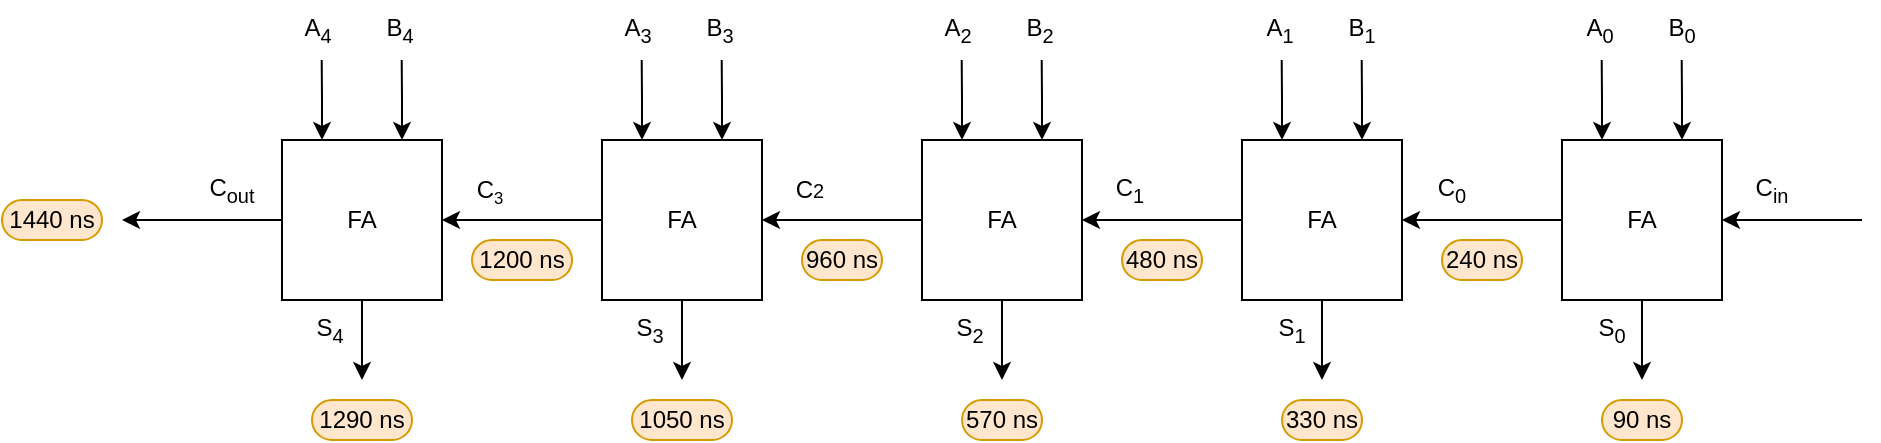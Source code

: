 <mxfile version="24.8.4" pages="4">
  <diagram name="3_a" id="22U59bu8f_X8Lov9uzZY">
    <mxGraphModel dx="1544" dy="380" grid="1" gridSize="10" guides="1" tooltips="1" connect="1" arrows="1" fold="1" page="1" pageScale="1" pageWidth="827" pageHeight="1169" math="0" shadow="0">
      <root>
        <mxCell id="0" />
        <mxCell id="1" parent="0" />
        <mxCell id="Exf-VHCVVfBa1_Fa1MME-7" style="edgeStyle=orthogonalEdgeStyle;rounded=0;orthogonalLoop=1;jettySize=auto;html=1;exitX=0.25;exitY=0;exitDx=0;exitDy=0;startArrow=classic;startFill=1;endArrow=none;endFill=0;" edge="1" parent="1" source="Exf-VHCVVfBa1_Fa1MME-6">
          <mxGeometry relative="1" as="geometry">
            <mxPoint x="709.857" y="120" as="targetPoint" />
          </mxGeometry>
        </mxCell>
        <mxCell id="Exf-VHCVVfBa1_Fa1MME-8" style="edgeStyle=orthogonalEdgeStyle;rounded=0;orthogonalLoop=1;jettySize=auto;html=1;exitX=0.75;exitY=0;exitDx=0;exitDy=0;endArrow=none;endFill=0;startArrow=classic;startFill=1;" edge="1" parent="1" source="Exf-VHCVVfBa1_Fa1MME-6">
          <mxGeometry relative="1" as="geometry">
            <mxPoint x="749.857" y="120" as="targetPoint" />
          </mxGeometry>
        </mxCell>
        <mxCell id="Exf-VHCVVfBa1_Fa1MME-9" style="edgeStyle=orthogonalEdgeStyle;rounded=0;orthogonalLoop=1;jettySize=auto;html=1;" edge="1" parent="1" source="Exf-VHCVVfBa1_Fa1MME-6">
          <mxGeometry relative="1" as="geometry">
            <mxPoint x="730" y="280" as="targetPoint" />
          </mxGeometry>
        </mxCell>
        <mxCell id="Exf-VHCVVfBa1_Fa1MME-10" style="edgeStyle=orthogonalEdgeStyle;rounded=0;orthogonalLoop=1;jettySize=auto;html=1;exitX=0;exitY=0.5;exitDx=0;exitDy=0;entryX=1;entryY=0.5;entryDx=0;entryDy=0;" edge="1" parent="1" source="Exf-VHCVVfBa1_Fa1MME-6">
          <mxGeometry relative="1" as="geometry">
            <mxPoint x="610" y="200" as="targetPoint" />
          </mxGeometry>
        </mxCell>
        <mxCell id="Exf-VHCVVfBa1_Fa1MME-11" style="edgeStyle=orthogonalEdgeStyle;rounded=0;orthogonalLoop=1;jettySize=auto;html=1;exitX=1;exitY=0.5;exitDx=0;exitDy=0;startArrow=classic;startFill=1;endArrow=none;endFill=0;" edge="1" parent="1" source="Exf-VHCVVfBa1_Fa1MME-6">
          <mxGeometry relative="1" as="geometry">
            <mxPoint x="840" y="200" as="targetPoint" />
          </mxGeometry>
        </mxCell>
        <mxCell id="Exf-VHCVVfBa1_Fa1MME-6" value="FA" style="whiteSpace=wrap;html=1;aspect=fixed;fillColor=none;" vertex="1" parent="1">
          <mxGeometry x="690" y="160" width="80" height="80" as="geometry" />
        </mxCell>
        <mxCell id="Exf-VHCVVfBa1_Fa1MME-12" style="edgeStyle=orthogonalEdgeStyle;rounded=0;orthogonalLoop=1;jettySize=auto;html=1;exitX=0.25;exitY=0;exitDx=0;exitDy=0;startArrow=classic;startFill=1;endArrow=none;endFill=0;" edge="1" parent="1" source="Exf-VHCVVfBa1_Fa1MME-16">
          <mxGeometry relative="1" as="geometry">
            <mxPoint x="549.857" y="120" as="targetPoint" />
          </mxGeometry>
        </mxCell>
        <mxCell id="Exf-VHCVVfBa1_Fa1MME-13" style="edgeStyle=orthogonalEdgeStyle;rounded=0;orthogonalLoop=1;jettySize=auto;html=1;exitX=0.75;exitY=0;exitDx=0;exitDy=0;endArrow=none;endFill=0;startArrow=classic;startFill=1;" edge="1" parent="1" source="Exf-VHCVVfBa1_Fa1MME-16">
          <mxGeometry relative="1" as="geometry">
            <mxPoint x="589.857" y="120" as="targetPoint" />
          </mxGeometry>
        </mxCell>
        <mxCell id="Exf-VHCVVfBa1_Fa1MME-14" style="edgeStyle=orthogonalEdgeStyle;rounded=0;orthogonalLoop=1;jettySize=auto;html=1;" edge="1" parent="1" source="Exf-VHCVVfBa1_Fa1MME-16">
          <mxGeometry relative="1" as="geometry">
            <mxPoint x="570" y="280" as="targetPoint" />
          </mxGeometry>
        </mxCell>
        <mxCell id="Exf-VHCVVfBa1_Fa1MME-15" style="edgeStyle=orthogonalEdgeStyle;rounded=0;orthogonalLoop=1;jettySize=auto;html=1;exitX=0;exitY=0.5;exitDx=0;exitDy=0;entryX=1;entryY=0.5;entryDx=0;entryDy=0;" edge="1" parent="1" source="Exf-VHCVVfBa1_Fa1MME-16">
          <mxGeometry relative="1" as="geometry">
            <mxPoint x="450" y="200" as="targetPoint" />
          </mxGeometry>
        </mxCell>
        <mxCell id="Exf-VHCVVfBa1_Fa1MME-16" value="FA" style="whiteSpace=wrap;html=1;aspect=fixed;fillColor=none;" vertex="1" parent="1">
          <mxGeometry x="530" y="160" width="80" height="80" as="geometry" />
        </mxCell>
        <mxCell id="Exf-VHCVVfBa1_Fa1MME-17" style="edgeStyle=orthogonalEdgeStyle;rounded=0;orthogonalLoop=1;jettySize=auto;html=1;exitX=0.25;exitY=0;exitDx=0;exitDy=0;startArrow=classic;startFill=1;endArrow=none;endFill=0;" edge="1" parent="1" source="Exf-VHCVVfBa1_Fa1MME-21">
          <mxGeometry relative="1" as="geometry">
            <mxPoint x="389.857" y="120" as="targetPoint" />
          </mxGeometry>
        </mxCell>
        <mxCell id="Exf-VHCVVfBa1_Fa1MME-18" style="edgeStyle=orthogonalEdgeStyle;rounded=0;orthogonalLoop=1;jettySize=auto;html=1;exitX=0.75;exitY=0;exitDx=0;exitDy=0;endArrow=none;endFill=0;startArrow=classic;startFill=1;" edge="1" parent="1" source="Exf-VHCVVfBa1_Fa1MME-21">
          <mxGeometry relative="1" as="geometry">
            <mxPoint x="429.857" y="120" as="targetPoint" />
          </mxGeometry>
        </mxCell>
        <mxCell id="Exf-VHCVVfBa1_Fa1MME-19" style="edgeStyle=orthogonalEdgeStyle;rounded=0;orthogonalLoop=1;jettySize=auto;html=1;" edge="1" parent="1" source="Exf-VHCVVfBa1_Fa1MME-21">
          <mxGeometry relative="1" as="geometry">
            <mxPoint x="410" y="280" as="targetPoint" />
          </mxGeometry>
        </mxCell>
        <mxCell id="Exf-VHCVVfBa1_Fa1MME-20" style="edgeStyle=orthogonalEdgeStyle;rounded=0;orthogonalLoop=1;jettySize=auto;html=1;exitX=0;exitY=0.5;exitDx=0;exitDy=0;entryX=1;entryY=0.5;entryDx=0;entryDy=0;" edge="1" parent="1" source="Exf-VHCVVfBa1_Fa1MME-21">
          <mxGeometry relative="1" as="geometry">
            <mxPoint x="290" y="200" as="targetPoint" />
          </mxGeometry>
        </mxCell>
        <mxCell id="Exf-VHCVVfBa1_Fa1MME-21" value="FA" style="whiteSpace=wrap;html=1;aspect=fixed;fillColor=none;" vertex="1" parent="1">
          <mxGeometry x="370" y="160" width="80" height="80" as="geometry" />
        </mxCell>
        <mxCell id="Exf-VHCVVfBa1_Fa1MME-22" style="edgeStyle=orthogonalEdgeStyle;rounded=0;orthogonalLoop=1;jettySize=auto;html=1;exitX=0.25;exitY=0;exitDx=0;exitDy=0;startArrow=classic;startFill=1;endArrow=none;endFill=0;" edge="1" parent="1" source="Exf-VHCVVfBa1_Fa1MME-26">
          <mxGeometry relative="1" as="geometry">
            <mxPoint x="229.857" y="120" as="targetPoint" />
          </mxGeometry>
        </mxCell>
        <mxCell id="Exf-VHCVVfBa1_Fa1MME-23" style="edgeStyle=orthogonalEdgeStyle;rounded=0;orthogonalLoop=1;jettySize=auto;html=1;exitX=0.75;exitY=0;exitDx=0;exitDy=0;endArrow=none;endFill=0;startArrow=classic;startFill=1;" edge="1" parent="1" source="Exf-VHCVVfBa1_Fa1MME-26">
          <mxGeometry relative="1" as="geometry">
            <mxPoint x="269.857" y="120" as="targetPoint" />
          </mxGeometry>
        </mxCell>
        <mxCell id="Exf-VHCVVfBa1_Fa1MME-24" style="edgeStyle=orthogonalEdgeStyle;rounded=0;orthogonalLoop=1;jettySize=auto;html=1;" edge="1" parent="1" source="Exf-VHCVVfBa1_Fa1MME-26">
          <mxGeometry relative="1" as="geometry">
            <mxPoint x="250" y="280" as="targetPoint" />
          </mxGeometry>
        </mxCell>
        <mxCell id="Exf-VHCVVfBa1_Fa1MME-25" style="edgeStyle=orthogonalEdgeStyle;rounded=0;orthogonalLoop=1;jettySize=auto;html=1;exitX=0;exitY=0.5;exitDx=0;exitDy=0;entryX=1;entryY=0.5;entryDx=0;entryDy=0;" edge="1" parent="1" source="Exf-VHCVVfBa1_Fa1MME-26">
          <mxGeometry relative="1" as="geometry">
            <mxPoint x="130" y="200" as="targetPoint" />
          </mxGeometry>
        </mxCell>
        <mxCell id="Exf-VHCVVfBa1_Fa1MME-26" value="FA" style="whiteSpace=wrap;html=1;aspect=fixed;fillColor=none;" vertex="1" parent="1">
          <mxGeometry x="210" y="160" width="80" height="80" as="geometry" />
        </mxCell>
        <mxCell id="Exf-VHCVVfBa1_Fa1MME-27" style="edgeStyle=orthogonalEdgeStyle;rounded=0;orthogonalLoop=1;jettySize=auto;html=1;exitX=0.25;exitY=0;exitDx=0;exitDy=0;startArrow=classic;startFill=1;endArrow=none;endFill=0;" edge="1" parent="1" source="Exf-VHCVVfBa1_Fa1MME-31">
          <mxGeometry relative="1" as="geometry">
            <mxPoint x="69.857" y="120" as="targetPoint" />
          </mxGeometry>
        </mxCell>
        <mxCell id="Exf-VHCVVfBa1_Fa1MME-28" style="edgeStyle=orthogonalEdgeStyle;rounded=0;orthogonalLoop=1;jettySize=auto;html=1;exitX=0.75;exitY=0;exitDx=0;exitDy=0;endArrow=none;endFill=0;startArrow=classic;startFill=1;" edge="1" parent="1" source="Exf-VHCVVfBa1_Fa1MME-31">
          <mxGeometry relative="1" as="geometry">
            <mxPoint x="109.857" y="120" as="targetPoint" />
          </mxGeometry>
        </mxCell>
        <mxCell id="Exf-VHCVVfBa1_Fa1MME-29" style="edgeStyle=orthogonalEdgeStyle;rounded=0;orthogonalLoop=1;jettySize=auto;html=1;" edge="1" parent="1" source="Exf-VHCVVfBa1_Fa1MME-31">
          <mxGeometry relative="1" as="geometry">
            <mxPoint x="90" y="280" as="targetPoint" />
          </mxGeometry>
        </mxCell>
        <mxCell id="Exf-VHCVVfBa1_Fa1MME-30" style="edgeStyle=orthogonalEdgeStyle;rounded=0;orthogonalLoop=1;jettySize=auto;html=1;exitX=0;exitY=0.5;exitDx=0;exitDy=0;" edge="1" parent="1" source="Exf-VHCVVfBa1_Fa1MME-31">
          <mxGeometry relative="1" as="geometry">
            <mxPoint x="-30" y="200" as="targetPoint" />
          </mxGeometry>
        </mxCell>
        <mxCell id="Exf-VHCVVfBa1_Fa1MME-31" value="FA" style="whiteSpace=wrap;html=1;aspect=fixed;fillColor=none;" vertex="1" parent="1">
          <mxGeometry x="50" y="160" width="80" height="80" as="geometry" />
        </mxCell>
        <mxCell id="Exf-VHCVVfBa1_Fa1MME-32" value="A&lt;sub&gt;0&lt;/sub&gt;" style="text;html=1;align=center;verticalAlign=middle;whiteSpace=wrap;rounded=0;" vertex="1" parent="1">
          <mxGeometry x="694" y="90" width="30" height="30" as="geometry" />
        </mxCell>
        <mxCell id="Exf-VHCVVfBa1_Fa1MME-33" value="B&lt;sub&gt;0&lt;/sub&gt;" style="text;html=1;align=center;verticalAlign=middle;whiteSpace=wrap;rounded=0;" vertex="1" parent="1">
          <mxGeometry x="735" y="90" width="30" height="30" as="geometry" />
        </mxCell>
        <mxCell id="Exf-VHCVVfBa1_Fa1MME-34" value="C&lt;sub&gt;in&lt;/sub&gt;" style="text;html=1;align=center;verticalAlign=middle;whiteSpace=wrap;rounded=0;" vertex="1" parent="1">
          <mxGeometry x="780" y="170" width="30" height="30" as="geometry" />
        </mxCell>
        <mxCell id="Exf-VHCVVfBa1_Fa1MME-35" value="S&lt;sub&gt;0&lt;/sub&gt;" style="text;html=1;align=center;verticalAlign=middle;whiteSpace=wrap;rounded=0;" vertex="1" parent="1">
          <mxGeometry x="700" y="240" width="30" height="30" as="geometry" />
        </mxCell>
        <mxCell id="Exf-VHCVVfBa1_Fa1MME-36" value="A&lt;sub&gt;1&lt;/sub&gt;" style="text;html=1;align=center;verticalAlign=middle;whiteSpace=wrap;rounded=0;" vertex="1" parent="1">
          <mxGeometry x="534" y="90" width="30" height="30" as="geometry" />
        </mxCell>
        <mxCell id="Exf-VHCVVfBa1_Fa1MME-37" value="B&lt;sub&gt;1&lt;/sub&gt;" style="text;html=1;align=center;verticalAlign=middle;whiteSpace=wrap;rounded=0;" vertex="1" parent="1">
          <mxGeometry x="575" y="90" width="30" height="30" as="geometry" />
        </mxCell>
        <mxCell id="Exf-VHCVVfBa1_Fa1MME-38" value="C&lt;sub&gt;0&lt;/sub&gt;" style="text;html=1;align=center;verticalAlign=middle;whiteSpace=wrap;rounded=0;" vertex="1" parent="1">
          <mxGeometry x="620" y="170" width="30" height="30" as="geometry" />
        </mxCell>
        <mxCell id="Exf-VHCVVfBa1_Fa1MME-39" value="S&lt;sub&gt;1&lt;/sub&gt;" style="text;html=1;align=center;verticalAlign=middle;whiteSpace=wrap;rounded=0;" vertex="1" parent="1">
          <mxGeometry x="540" y="240" width="30" height="30" as="geometry" />
        </mxCell>
        <mxCell id="Exf-VHCVVfBa1_Fa1MME-40" value="A&lt;sub&gt;2&lt;/sub&gt;" style="text;html=1;align=center;verticalAlign=middle;whiteSpace=wrap;rounded=0;" vertex="1" parent="1">
          <mxGeometry x="373" y="90" width="30" height="30" as="geometry" />
        </mxCell>
        <mxCell id="Exf-VHCVVfBa1_Fa1MME-41" value="B&lt;sub&gt;2&lt;/sub&gt;" style="text;html=1;align=center;verticalAlign=middle;whiteSpace=wrap;rounded=0;" vertex="1" parent="1">
          <mxGeometry x="414" y="90" width="30" height="30" as="geometry" />
        </mxCell>
        <mxCell id="Exf-VHCVVfBa1_Fa1MME-42" value="C&lt;sub&gt;1&lt;/sub&gt;" style="text;html=1;align=center;verticalAlign=middle;whiteSpace=wrap;rounded=0;" vertex="1" parent="1">
          <mxGeometry x="459" y="170" width="30" height="30" as="geometry" />
        </mxCell>
        <mxCell id="Exf-VHCVVfBa1_Fa1MME-43" value="S&lt;sub&gt;2&lt;/sub&gt;" style="text;html=1;align=center;verticalAlign=middle;whiteSpace=wrap;rounded=0;" vertex="1" parent="1">
          <mxGeometry x="379" y="240" width="30" height="30" as="geometry" />
        </mxCell>
        <mxCell id="Exf-VHCVVfBa1_Fa1MME-44" value="A&lt;sub&gt;3&lt;/sub&gt;" style="text;html=1;align=center;verticalAlign=middle;whiteSpace=wrap;rounded=0;" vertex="1" parent="1">
          <mxGeometry x="213" y="90" width="30" height="30" as="geometry" />
        </mxCell>
        <mxCell id="Exf-VHCVVfBa1_Fa1MME-45" value="B&lt;sub&gt;3&lt;/sub&gt;" style="text;html=1;align=center;verticalAlign=middle;whiteSpace=wrap;rounded=0;" vertex="1" parent="1">
          <mxGeometry x="254" y="90" width="30" height="30" as="geometry" />
        </mxCell>
        <mxCell id="Exf-VHCVVfBa1_Fa1MME-46" value="C&lt;span style=&quot;font-size: 10px;&quot;&gt;2&lt;/span&gt;" style="text;html=1;align=center;verticalAlign=middle;whiteSpace=wrap;rounded=0;" vertex="1" parent="1">
          <mxGeometry x="299" y="170" width="30" height="30" as="geometry" />
        </mxCell>
        <mxCell id="Exf-VHCVVfBa1_Fa1MME-47" value="S&lt;sub&gt;3&lt;/sub&gt;" style="text;html=1;align=center;verticalAlign=middle;whiteSpace=wrap;rounded=0;" vertex="1" parent="1">
          <mxGeometry x="219" y="240" width="30" height="30" as="geometry" />
        </mxCell>
        <mxCell id="Exf-VHCVVfBa1_Fa1MME-48" value="A&lt;sub&gt;4&lt;/sub&gt;" style="text;html=1;align=center;verticalAlign=middle;whiteSpace=wrap;rounded=0;" vertex="1" parent="1">
          <mxGeometry x="53" y="90" width="30" height="30" as="geometry" />
        </mxCell>
        <mxCell id="Exf-VHCVVfBa1_Fa1MME-49" value="B&lt;sub&gt;4&lt;/sub&gt;" style="text;html=1;align=center;verticalAlign=middle;whiteSpace=wrap;rounded=0;" vertex="1" parent="1">
          <mxGeometry x="94" y="90" width="30" height="30" as="geometry" />
        </mxCell>
        <mxCell id="Exf-VHCVVfBa1_Fa1MME-50" value="C&lt;span style=&quot;font-size: 10px;&quot;&gt;&lt;sub&gt;3&lt;/sub&gt;&lt;/span&gt;" style="text;html=1;align=center;verticalAlign=middle;whiteSpace=wrap;rounded=0;" vertex="1" parent="1">
          <mxGeometry x="139" y="170" width="30" height="30" as="geometry" />
        </mxCell>
        <mxCell id="Exf-VHCVVfBa1_Fa1MME-51" value="S&lt;sub&gt;4&lt;/sub&gt;" style="text;html=1;align=center;verticalAlign=middle;whiteSpace=wrap;rounded=0;" vertex="1" parent="1">
          <mxGeometry x="59" y="240" width="30" height="30" as="geometry" />
        </mxCell>
        <mxCell id="Exf-VHCVVfBa1_Fa1MME-52" value="C&lt;sub&gt;out&lt;/sub&gt;" style="text;html=1;align=center;verticalAlign=middle;whiteSpace=wrap;rounded=0;" vertex="1" parent="1">
          <mxGeometry x="10" y="170" width="30" height="30" as="geometry" />
        </mxCell>
        <mxCell id="Exf-VHCVVfBa1_Fa1MME-53" value="240 ns" style="text;html=1;align=center;verticalAlign=middle;whiteSpace=wrap;rounded=1;fillColor=#ffe6cc;arcSize=50;strokeColor=#d79b00;" vertex="1" parent="1">
          <mxGeometry x="630" y="210" width="40" height="20" as="geometry" />
        </mxCell>
        <mxCell id="Exf-VHCVVfBa1_Fa1MME-55" value="90 ns" style="text;html=1;align=center;verticalAlign=middle;whiteSpace=wrap;rounded=1;fillColor=#ffe6cc;arcSize=50;strokeColor=#d79b00;" vertex="1" parent="1">
          <mxGeometry x="710" y="290" width="40" height="20" as="geometry" />
        </mxCell>
        <mxCell id="Exf-VHCVVfBa1_Fa1MME-56" value="330 ns" style="text;html=1;align=center;verticalAlign=middle;whiteSpace=wrap;rounded=1;fillColor=#ffe6cc;arcSize=50;strokeColor=#d79b00;" vertex="1" parent="1">
          <mxGeometry x="550" y="290" width="40" height="20" as="geometry" />
        </mxCell>
        <mxCell id="Exf-VHCVVfBa1_Fa1MME-57" value="480 ns" style="text;html=1;align=center;verticalAlign=middle;whiteSpace=wrap;rounded=1;fillColor=#ffe6cc;arcSize=50;strokeColor=#d79b00;" vertex="1" parent="1">
          <mxGeometry x="470" y="210" width="40" height="20" as="geometry" />
        </mxCell>
        <mxCell id="Exf-VHCVVfBa1_Fa1MME-58" value="570 ns" style="text;html=1;align=center;verticalAlign=middle;whiteSpace=wrap;rounded=1;fillColor=#ffe6cc;arcSize=50;strokeColor=#d79b00;" vertex="1" parent="1">
          <mxGeometry x="390" y="290" width="40" height="20" as="geometry" />
        </mxCell>
        <mxCell id="Exf-VHCVVfBa1_Fa1MME-60" value="960 ns" style="text;html=1;align=center;verticalAlign=middle;whiteSpace=wrap;rounded=1;fillColor=#ffe6cc;arcSize=50;strokeColor=#d79b00;" vertex="1" parent="1">
          <mxGeometry x="310" y="210" width="40" height="20" as="geometry" />
        </mxCell>
        <mxCell id="Exf-VHCVVfBa1_Fa1MME-61" value="1050 ns" style="text;html=1;align=center;verticalAlign=middle;whiteSpace=wrap;rounded=1;fillColor=#ffe6cc;arcSize=50;strokeColor=#d79b00;" vertex="1" parent="1">
          <mxGeometry x="225" y="290" width="50" height="20" as="geometry" />
        </mxCell>
        <mxCell id="Exf-VHCVVfBa1_Fa1MME-62" value="1200 ns" style="text;html=1;align=center;verticalAlign=middle;whiteSpace=wrap;rounded=1;fillColor=#ffe6cc;arcSize=50;strokeColor=#d79b00;" vertex="1" parent="1">
          <mxGeometry x="145" y="210" width="50" height="20" as="geometry" />
        </mxCell>
        <mxCell id="Exf-VHCVVfBa1_Fa1MME-63" value="1290 ns" style="text;html=1;align=center;verticalAlign=middle;whiteSpace=wrap;rounded=1;fillColor=#ffe6cc;arcSize=50;strokeColor=#d79b00;" vertex="1" parent="1">
          <mxGeometry x="65" y="290" width="50" height="20" as="geometry" />
        </mxCell>
        <mxCell id="Exf-VHCVVfBa1_Fa1MME-64" value="1440 ns" style="text;html=1;align=center;verticalAlign=middle;whiteSpace=wrap;rounded=1;fillColor=#ffe6cc;arcSize=50;strokeColor=#d79b00;" vertex="1" parent="1">
          <mxGeometry x="-90" y="190" width="50" height="20" as="geometry" />
        </mxCell>
      </root>
    </mxGraphModel>
  </diagram>
  <diagram id="nsWbvz2ti4ak4sO8FqGC" name="3_b">
    <mxGraphModel dx="1816" dy="523" grid="1" gridSize="10" guides="1" tooltips="1" connect="1" arrows="1" fold="1" page="1" pageScale="1" pageWidth="827" pageHeight="1169" math="0" shadow="0">
      <root>
        <mxCell id="0" />
        <mxCell id="1" parent="0" />
        <mxCell id="KeFh9lIW5K4wc94P8Azn-1" value="&lt;font style=&quot;font-size: 20px;&quot;&gt;Generate P&lt;sub&gt;i&lt;/sub&gt;&amp;nbsp;, G&lt;sub&gt;i&lt;/sub&gt;&lt;/font&gt;" style="rounded=0;whiteSpace=wrap;html=1;fillColor=none;" vertex="1" parent="1">
          <mxGeometry x="160" y="160" width="530" height="60" as="geometry" />
        </mxCell>
        <mxCell id="KeFh9lIW5K4wc94P8Azn-4" value="A&lt;sub&gt;0&lt;/sub&gt;" style="text;html=1;align=center;verticalAlign=middle;whiteSpace=wrap;rounded=0;" vertex="1" parent="1">
          <mxGeometry x="564.5" y="90" width="31" height="30" as="geometry" />
        </mxCell>
        <mxCell id="KeFh9lIW5K4wc94P8Azn-5" value="B&lt;sub&gt;0&lt;/sub&gt;" style="text;html=1;align=center;verticalAlign=middle;whiteSpace=wrap;rounded=0;" vertex="1" parent="1">
          <mxGeometry x="614.5" y="90" width="31" height="30" as="geometry" />
        </mxCell>
        <mxCell id="KeFh9lIW5K4wc94P8Azn-6" value="A&lt;sub&gt;1&lt;/sub&gt;" style="text;html=1;align=center;verticalAlign=middle;whiteSpace=wrap;rounded=0;" vertex="1" parent="1">
          <mxGeometry x="444.5" y="90" width="31" height="30" as="geometry" />
        </mxCell>
        <mxCell id="KeFh9lIW5K4wc94P8Azn-7" value="B&lt;sub&gt;1&lt;/sub&gt;" style="text;html=1;align=center;verticalAlign=middle;whiteSpace=wrap;rounded=0;" vertex="1" parent="1">
          <mxGeometry x="494.5" y="90" width="31" height="30" as="geometry" />
        </mxCell>
        <mxCell id="KeFh9lIW5K4wc94P8Azn-8" value="A&lt;sub&gt;2&lt;/sub&gt;" style="text;html=1;align=center;verticalAlign=middle;whiteSpace=wrap;rounded=0;" vertex="1" parent="1">
          <mxGeometry x="324.5" y="90" width="31" height="30" as="geometry" />
        </mxCell>
        <mxCell id="KeFh9lIW5K4wc94P8Azn-9" value="B&lt;sub&gt;2&lt;/sub&gt;" style="text;html=1;align=center;verticalAlign=middle;whiteSpace=wrap;rounded=0;" vertex="1" parent="1">
          <mxGeometry x="374.5" y="90" width="31" height="30" as="geometry" />
        </mxCell>
        <mxCell id="KeFh9lIW5K4wc94P8Azn-10" value="A&lt;sub&gt;3&lt;/sub&gt;" style="text;html=1;align=center;verticalAlign=middle;whiteSpace=wrap;rounded=0;" vertex="1" parent="1">
          <mxGeometry x="204.5" y="90" width="31" height="30" as="geometry" />
        </mxCell>
        <mxCell id="KeFh9lIW5K4wc94P8Azn-11" value="B&lt;sub&gt;3&lt;/sub&gt;" style="text;html=1;align=center;verticalAlign=middle;whiteSpace=wrap;rounded=0;" vertex="1" parent="1">
          <mxGeometry x="254.5" y="90" width="31" height="30" as="geometry" />
        </mxCell>
        <mxCell id="KeFh9lIW5K4wc94P8Azn-12" style="edgeStyle=orthogonalEdgeStyle;rounded=0;orthogonalLoop=1;jettySize=auto;html=1;exitX=0.5;exitY=1;exitDx=0;exitDy=0;entryX=0.887;entryY=0.027;entryDx=0;entryDy=0;entryPerimeter=0;" edge="1" parent="1" source="KeFh9lIW5K4wc94P8Azn-5" target="KeFh9lIW5K4wc94P8Azn-1">
          <mxGeometry relative="1" as="geometry" />
        </mxCell>
        <mxCell id="KeFh9lIW5K4wc94P8Azn-13" style="edgeStyle=orthogonalEdgeStyle;rounded=0;orthogonalLoop=1;jettySize=auto;html=1;entryX=0.793;entryY=0.013;entryDx=0;entryDy=0;entryPerimeter=0;" edge="1" parent="1" source="KeFh9lIW5K4wc94P8Azn-4" target="KeFh9lIW5K4wc94P8Azn-1">
          <mxGeometry relative="1" as="geometry" />
        </mxCell>
        <mxCell id="KeFh9lIW5K4wc94P8Azn-14" style="edgeStyle=orthogonalEdgeStyle;rounded=0;orthogonalLoop=1;jettySize=auto;html=1;entryX=0.66;entryY=0;entryDx=0;entryDy=0;entryPerimeter=0;" edge="1" parent="1" source="KeFh9lIW5K4wc94P8Azn-7" target="KeFh9lIW5K4wc94P8Azn-1">
          <mxGeometry relative="1" as="geometry" />
        </mxCell>
        <mxCell id="KeFh9lIW5K4wc94P8Azn-15" style="edgeStyle=orthogonalEdgeStyle;rounded=0;orthogonalLoop=1;jettySize=auto;html=1;exitX=0.5;exitY=1;exitDx=0;exitDy=0;entryX=0.566;entryY=0.04;entryDx=0;entryDy=0;entryPerimeter=0;" edge="1" parent="1" source="KeFh9lIW5K4wc94P8Azn-6" target="KeFh9lIW5K4wc94P8Azn-1">
          <mxGeometry relative="1" as="geometry" />
        </mxCell>
        <mxCell id="KeFh9lIW5K4wc94P8Azn-16" style="edgeStyle=orthogonalEdgeStyle;rounded=0;orthogonalLoop=1;jettySize=auto;html=1;entryX=0.434;entryY=-0.013;entryDx=0;entryDy=0;entryPerimeter=0;" edge="1" parent="1" source="KeFh9lIW5K4wc94P8Azn-9" target="KeFh9lIW5K4wc94P8Azn-1">
          <mxGeometry relative="1" as="geometry" />
        </mxCell>
        <mxCell id="KeFh9lIW5K4wc94P8Azn-17" style="edgeStyle=orthogonalEdgeStyle;rounded=0;orthogonalLoop=1;jettySize=auto;html=1;entryX=0.339;entryY=0.013;entryDx=0;entryDy=0;entryPerimeter=0;" edge="1" parent="1" source="KeFh9lIW5K4wc94P8Azn-8" target="KeFh9lIW5K4wc94P8Azn-1">
          <mxGeometry relative="1" as="geometry" />
        </mxCell>
        <mxCell id="KeFh9lIW5K4wc94P8Azn-18" style="edgeStyle=orthogonalEdgeStyle;rounded=0;orthogonalLoop=1;jettySize=auto;html=1;entryX=0.208;entryY=0.027;entryDx=0;entryDy=0;entryPerimeter=0;" edge="1" parent="1" source="KeFh9lIW5K4wc94P8Azn-11" target="KeFh9lIW5K4wc94P8Azn-1">
          <mxGeometry relative="1" as="geometry" />
        </mxCell>
        <mxCell id="KeFh9lIW5K4wc94P8Azn-19" style="edgeStyle=orthogonalEdgeStyle;rounded=0;orthogonalLoop=1;jettySize=auto;html=1;entryX=0.114;entryY=0;entryDx=0;entryDy=0;entryPerimeter=0;" edge="1" parent="1" source="KeFh9lIW5K4wc94P8Azn-10" target="KeFh9lIW5K4wc94P8Azn-1">
          <mxGeometry relative="1" as="geometry" />
        </mxCell>
        <mxCell id="KeFh9lIW5K4wc94P8Azn-20" value="&lt;span style=&quot;font-size: 20px;&quot;&gt;Carry generatot logic (S.O.P.)&lt;/span&gt;" style="rounded=0;whiteSpace=wrap;html=1;fillColor=none;" vertex="1" parent="1">
          <mxGeometry x="160" y="300" width="530" height="60" as="geometry" />
        </mxCell>
        <mxCell id="KeFh9lIW5K4wc94P8Azn-22" value="" style="edgeStyle=none;orthogonalLoop=1;jettySize=auto;html=1;rounded=0;exitX=0.889;exitY=1.02;exitDx=0;exitDy=0;exitPerimeter=0;entryX=0.889;entryY=0;entryDx=0;entryDy=0;entryPerimeter=0;" edge="1" parent="1">
          <mxGeometry width="80" relative="1" as="geometry">
            <mxPoint x="629.8" y="221.2" as="sourcePoint" />
            <mxPoint x="629.8" y="300" as="targetPoint" />
            <Array as="points" />
          </mxGeometry>
        </mxCell>
        <mxCell id="KeFh9lIW5K4wc94P8Azn-23" value="" style="edgeStyle=none;orthogonalLoop=1;jettySize=auto;html=1;rounded=0;exitX=0.889;exitY=1.02;exitDx=0;exitDy=0;exitPerimeter=0;entryX=0.889;entryY=0;entryDx=0;entryDy=0;entryPerimeter=0;" edge="1" parent="1">
          <mxGeometry width="80" relative="1" as="geometry">
            <mxPoint x="579.8" y="220.0" as="sourcePoint" />
            <mxPoint x="579.8" y="298.8" as="targetPoint" />
            <Array as="points" />
          </mxGeometry>
        </mxCell>
        <mxCell id="KeFh9lIW5K4wc94P8Azn-24" value="" style="edgeStyle=none;orthogonalLoop=1;jettySize=auto;html=1;rounded=0;exitX=0.889;exitY=1.02;exitDx=0;exitDy=0;exitPerimeter=0;entryX=0.889;entryY=0;entryDx=0;entryDy=0;entryPerimeter=0;" edge="1" parent="1">
          <mxGeometry width="80" relative="1" as="geometry">
            <mxPoint x="510.0" y="221.2" as="sourcePoint" />
            <mxPoint x="510.0" y="300" as="targetPoint" />
            <Array as="points" />
          </mxGeometry>
        </mxCell>
        <mxCell id="KeFh9lIW5K4wc94P8Azn-25" value="" style="edgeStyle=none;orthogonalLoop=1;jettySize=auto;html=1;rounded=0;exitX=0.889;exitY=1.02;exitDx=0;exitDy=0;exitPerimeter=0;entryX=0.889;entryY=0;entryDx=0;entryDy=0;entryPerimeter=0;" edge="1" parent="1">
          <mxGeometry width="80" relative="1" as="geometry">
            <mxPoint x="460.0" y="220.0" as="sourcePoint" />
            <mxPoint x="460.0" y="298.8" as="targetPoint" />
            <Array as="points" />
          </mxGeometry>
        </mxCell>
        <mxCell id="KeFh9lIW5K4wc94P8Azn-26" value="" style="edgeStyle=none;orthogonalLoop=1;jettySize=auto;html=1;rounded=0;exitX=0.889;exitY=1.02;exitDx=0;exitDy=0;exitPerimeter=0;entryX=0.889;entryY=0;entryDx=0;entryDy=0;entryPerimeter=0;" edge="1" parent="1">
          <mxGeometry width="80" relative="1" as="geometry">
            <mxPoint x="390" y="221.2" as="sourcePoint" />
            <mxPoint x="390" y="300" as="targetPoint" />
            <Array as="points" />
          </mxGeometry>
        </mxCell>
        <mxCell id="KeFh9lIW5K4wc94P8Azn-27" value="" style="edgeStyle=none;orthogonalLoop=1;jettySize=auto;html=1;rounded=0;exitX=0.889;exitY=1.02;exitDx=0;exitDy=0;exitPerimeter=0;entryX=0.889;entryY=0;entryDx=0;entryDy=0;entryPerimeter=0;" edge="1" parent="1">
          <mxGeometry width="80" relative="1" as="geometry">
            <mxPoint x="340.0" y="220.0" as="sourcePoint" />
            <mxPoint x="340.0" y="298.8" as="targetPoint" />
            <Array as="points" />
          </mxGeometry>
        </mxCell>
        <mxCell id="KeFh9lIW5K4wc94P8Azn-30" value="" style="edgeStyle=none;orthogonalLoop=1;jettySize=auto;html=1;rounded=0;exitX=0.889;exitY=1.02;exitDx=0;exitDy=0;exitPerimeter=0;entryX=0.889;entryY=0;entryDx=0;entryDy=0;entryPerimeter=0;" edge="1" parent="1">
          <mxGeometry width="80" relative="1" as="geometry">
            <mxPoint x="270" y="221.2" as="sourcePoint" />
            <mxPoint x="270" y="300" as="targetPoint" />
            <Array as="points" />
          </mxGeometry>
        </mxCell>
        <mxCell id="KeFh9lIW5K4wc94P8Azn-31" value="" style="edgeStyle=none;orthogonalLoop=1;jettySize=auto;html=1;rounded=0;exitX=0.889;exitY=1.02;exitDx=0;exitDy=0;exitPerimeter=0;entryX=0.889;entryY=0;entryDx=0;entryDy=0;entryPerimeter=0;" edge="1" parent="1">
          <mxGeometry width="80" relative="1" as="geometry">
            <mxPoint x="220.0" y="220.0" as="sourcePoint" />
            <mxPoint x="220.0" y="298.8" as="targetPoint" />
            <Array as="points" />
          </mxGeometry>
        </mxCell>
        <mxCell id="KeFh9lIW5K4wc94P8Azn-33" value="P&lt;sub&gt;0&lt;/sub&gt;" style="text;html=1;align=center;verticalAlign=middle;whiteSpace=wrap;rounded=0;" vertex="1" parent="1">
          <mxGeometry x="580" y="240" width="31" height="30" as="geometry" />
        </mxCell>
        <mxCell id="KeFh9lIW5K4wc94P8Azn-34" value="G&lt;sub&gt;0&lt;/sub&gt;" style="text;html=1;align=center;verticalAlign=middle;whiteSpace=wrap;rounded=0;" vertex="1" parent="1">
          <mxGeometry x="630" y="240" width="31" height="30" as="geometry" />
        </mxCell>
        <mxCell id="KeFh9lIW5K4wc94P8Azn-35" value="P&lt;sub&gt;1&lt;/sub&gt;" style="text;html=1;align=center;verticalAlign=middle;whiteSpace=wrap;rounded=0;" vertex="1" parent="1">
          <mxGeometry x="460" y="240" width="31" height="30" as="geometry" />
        </mxCell>
        <mxCell id="KeFh9lIW5K4wc94P8Azn-36" value="G&lt;sub&gt;1&lt;/sub&gt;" style="text;html=1;align=center;verticalAlign=middle;whiteSpace=wrap;rounded=0;" vertex="1" parent="1">
          <mxGeometry x="510" y="240" width="31" height="30" as="geometry" />
        </mxCell>
        <mxCell id="KeFh9lIW5K4wc94P8Azn-37" value="P&lt;sub&gt;2&lt;/sub&gt;" style="text;html=1;align=center;verticalAlign=middle;whiteSpace=wrap;rounded=0;" vertex="1" parent="1">
          <mxGeometry x="340" y="240" width="31" height="30" as="geometry" />
        </mxCell>
        <mxCell id="KeFh9lIW5K4wc94P8Azn-38" value="G&lt;sub&gt;2&lt;/sub&gt;" style="text;html=1;align=center;verticalAlign=middle;whiteSpace=wrap;rounded=0;" vertex="1" parent="1">
          <mxGeometry x="390" y="240" width="31" height="30" as="geometry" />
        </mxCell>
        <mxCell id="KeFh9lIW5K4wc94P8Azn-39" value="P&lt;sub&gt;3&lt;/sub&gt;" style="text;html=1;align=center;verticalAlign=middle;whiteSpace=wrap;rounded=0;" vertex="1" parent="1">
          <mxGeometry x="220" y="240" width="31" height="30" as="geometry" />
        </mxCell>
        <mxCell id="KeFh9lIW5K4wc94P8Azn-40" value="G&lt;sub&gt;3&lt;/sub&gt;" style="text;html=1;align=center;verticalAlign=middle;whiteSpace=wrap;rounded=0;" vertex="1" parent="1">
          <mxGeometry x="270" y="240" width="31" height="30" as="geometry" />
        </mxCell>
        <mxCell id="KeFh9lIW5K4wc94P8Azn-42" value="C&lt;span style=&quot;font-size: 10px;&quot;&gt;&lt;sub&gt;in&lt;/sub&gt;&lt;/span&gt;" style="text;html=1;align=center;verticalAlign=middle;whiteSpace=wrap;rounded=0;" vertex="1" parent="1">
          <mxGeometry x="668" y="231" width="31" height="30" as="geometry" />
        </mxCell>
        <mxCell id="KeFh9lIW5K4wc94P8Azn-43" value="&lt;span style=&quot;font-size: 20px;&quot;&gt;Sum generator logic&lt;/span&gt;&lt;div&gt;&lt;span style=&quot;font-size: 20px;&quot;&gt;(S&lt;/span&gt;&lt;span style=&quot;font-size: 16.667px;&quot;&gt;&lt;sub&gt;i&lt;/sub&gt;&amp;nbsp;= A&lt;sub&gt;i&lt;/sub&gt;&amp;nbsp;+&amp;nbsp;&lt;/span&gt;&lt;span style=&quot;font-size: 16.667px;&quot;&gt;B&lt;/span&gt;&lt;sub&gt;i&lt;/sub&gt;&lt;span style=&quot;font-size: 16.667px;&quot;&gt;&amp;nbsp;+ C&lt;/span&gt;&lt;sub style=&quot;background-color: initial;&quot;&gt;i - 1&lt;/sub&gt;&lt;span style=&quot;background-color: initial; font-size: 20px;&quot;&gt;)&lt;/span&gt;&lt;/div&gt;" style="rounded=0;whiteSpace=wrap;html=1;fillColor=none;" vertex="1" parent="1">
          <mxGeometry x="160" y="440" width="530" height="60" as="geometry" />
        </mxCell>
        <mxCell id="KeFh9lIW5K4wc94P8Azn-44" value="" style="edgeStyle=none;orthogonalLoop=1;jettySize=auto;html=1;rounded=0;exitX=0.889;exitY=1.02;exitDx=0;exitDy=0;exitPerimeter=0;entryX=0.889;entryY=0;entryDx=0;entryDy=0;entryPerimeter=0;" edge="1" parent="1">
          <mxGeometry width="80" relative="1" as="geometry">
            <mxPoint x="599.8" y="361.2" as="sourcePoint" />
            <mxPoint x="599.8" y="440" as="targetPoint" />
            <Array as="points" />
          </mxGeometry>
        </mxCell>
        <mxCell id="KeFh9lIW5K4wc94P8Azn-45" value="" style="edgeStyle=none;orthogonalLoop=1;jettySize=auto;html=1;rounded=0;exitX=0.889;exitY=1.02;exitDx=0;exitDy=0;exitPerimeter=0;entryX=0.889;entryY=0;entryDx=0;entryDy=0;entryPerimeter=0;" edge="1" parent="1">
          <mxGeometry width="80" relative="1" as="geometry">
            <mxPoint x="480" y="361.2" as="sourcePoint" />
            <mxPoint x="480" y="440" as="targetPoint" />
            <Array as="points" />
          </mxGeometry>
        </mxCell>
        <mxCell id="KeFh9lIW5K4wc94P8Azn-46" value="" style="edgeStyle=none;orthogonalLoop=1;jettySize=auto;html=1;rounded=0;exitX=0.889;exitY=1.02;exitDx=0;exitDy=0;exitPerimeter=0;entryX=0.889;entryY=0;entryDx=0;entryDy=0;entryPerimeter=0;" edge="1" parent="1">
          <mxGeometry width="80" relative="1" as="geometry">
            <mxPoint x="360" y="361.2" as="sourcePoint" />
            <mxPoint x="360" y="440" as="targetPoint" />
            <Array as="points" />
          </mxGeometry>
        </mxCell>
        <mxCell id="KeFh9lIW5K4wc94P8Azn-47" value="" style="edgeStyle=none;orthogonalLoop=1;jettySize=auto;html=1;rounded=0;exitX=0.889;exitY=1.02;exitDx=0;exitDy=0;exitPerimeter=0;entryX=0.889;entryY=0;entryDx=0;entryDy=0;entryPerimeter=0;" edge="1" parent="1">
          <mxGeometry width="80" relative="1" as="geometry">
            <mxPoint x="240" y="361.2" as="sourcePoint" />
            <mxPoint x="240" y="440" as="targetPoint" />
            <Array as="points" />
          </mxGeometry>
        </mxCell>
        <mxCell id="KeFh9lIW5K4wc94P8Azn-48" value="C&lt;sub&gt;0&lt;/sub&gt;" style="text;html=1;align=center;verticalAlign=middle;whiteSpace=wrap;rounded=0;" vertex="1" parent="1">
          <mxGeometry x="600" y="380" width="31" height="30" as="geometry" />
        </mxCell>
        <mxCell id="KeFh9lIW5K4wc94P8Azn-49" value="C&lt;sub&gt;1&lt;/sub&gt;" style="text;html=1;align=center;verticalAlign=middle;whiteSpace=wrap;rounded=0;" vertex="1" parent="1">
          <mxGeometry x="480" y="380" width="31" height="30" as="geometry" />
        </mxCell>
        <mxCell id="KeFh9lIW5K4wc94P8Azn-50" value="C&lt;sub&gt;2&lt;/sub&gt;" style="text;html=1;align=center;verticalAlign=middle;whiteSpace=wrap;rounded=0;" vertex="1" parent="1">
          <mxGeometry x="360" y="380" width="31" height="30" as="geometry" />
        </mxCell>
        <mxCell id="KeFh9lIW5K4wc94P8Azn-52" style="edgeStyle=orthogonalEdgeStyle;rounded=0;orthogonalLoop=1;jettySize=auto;html=1;" edge="1" parent="1" source="KeFh9lIW5K4wc94P8Azn-51">
          <mxGeometry relative="1" as="geometry">
            <mxPoint x="200" y="395" as="targetPoint" />
          </mxGeometry>
        </mxCell>
        <mxCell id="KeFh9lIW5K4wc94P8Azn-51" value="C&lt;sub&gt;3&lt;/sub&gt;" style="text;html=1;align=center;verticalAlign=middle;whiteSpace=wrap;rounded=0;" vertex="1" parent="1">
          <mxGeometry x="240" y="380" width="31" height="30" as="geometry" />
        </mxCell>
        <mxCell id="KeFh9lIW5K4wc94P8Azn-53" value="C&lt;span style=&quot;font-size: 10px;&quot;&gt;&lt;sub&gt;out&lt;/sub&gt;&lt;/span&gt;" style="text;html=1;align=center;verticalAlign=middle;whiteSpace=wrap;rounded=0;" vertex="1" parent="1">
          <mxGeometry x="170" y="380" width="31" height="30" as="geometry" />
        </mxCell>
        <mxCell id="KeFh9lIW5K4wc94P8Azn-54" value="" style="edgeStyle=none;orthogonalLoop=1;jettySize=auto;html=1;rounded=0;entryX=0.889;entryY=0;entryDx=0;entryDy=0;entryPerimeter=0;" edge="1" parent="1">
          <mxGeometry width="80" relative="1" as="geometry">
            <mxPoint x="685" y="260" as="sourcePoint" />
            <mxPoint x="675.0" y="298.8" as="targetPoint" />
            <Array as="points">
              <mxPoint x="675" y="260" />
            </Array>
          </mxGeometry>
        </mxCell>
        <mxCell id="KeFh9lIW5K4wc94P8Azn-55" value="" style="ellipse;whiteSpace=wrap;html=1;aspect=fixed;fillColor=none;" vertex="1" parent="1">
          <mxGeometry x="414" y="477" width="10" height="10" as="geometry" />
        </mxCell>
        <mxCell id="KeFh9lIW5K4wc94P8Azn-56" value="" style="ellipse;whiteSpace=wrap;html=1;aspect=fixed;fillColor=none;" vertex="1" parent="1">
          <mxGeometry x="446" y="477" width="10" height="10" as="geometry" />
        </mxCell>
        <mxCell id="KeFh9lIW5K4wc94P8Azn-57" value="" style="edgeStyle=none;orthogonalLoop=1;jettySize=auto;html=1;rounded=0;exitX=0.889;exitY=1.02;exitDx=0;exitDy=0;exitPerimeter=0;" edge="1" parent="1">
          <mxGeometry width="80" relative="1" as="geometry">
            <mxPoint x="599.8" y="500.0" as="sourcePoint" />
            <mxPoint x="600" y="540" as="targetPoint" />
            <Array as="points" />
          </mxGeometry>
        </mxCell>
        <mxCell id="KeFh9lIW5K4wc94P8Azn-58" value="" style="edgeStyle=none;orthogonalLoop=1;jettySize=auto;html=1;rounded=0;exitX=0.889;exitY=1.02;exitDx=0;exitDy=0;exitPerimeter=0;" edge="1" parent="1">
          <mxGeometry width="80" relative="1" as="geometry">
            <mxPoint x="480" y="500.0" as="sourcePoint" />
            <mxPoint x="480" y="540" as="targetPoint" />
            <Array as="points" />
          </mxGeometry>
        </mxCell>
        <mxCell id="KeFh9lIW5K4wc94P8Azn-59" value="" style="edgeStyle=none;orthogonalLoop=1;jettySize=auto;html=1;rounded=0;exitX=0.889;exitY=1.02;exitDx=0;exitDy=0;exitPerimeter=0;" edge="1" parent="1">
          <mxGeometry width="80" relative="1" as="geometry">
            <mxPoint x="360" y="500.0" as="sourcePoint" />
            <mxPoint x="360" y="540" as="targetPoint" />
            <Array as="points" />
          </mxGeometry>
        </mxCell>
        <mxCell id="KeFh9lIW5K4wc94P8Azn-60" value="" style="edgeStyle=none;orthogonalLoop=1;jettySize=auto;html=1;rounded=0;exitX=0.889;exitY=1.02;exitDx=0;exitDy=0;exitPerimeter=0;" edge="1" parent="1">
          <mxGeometry width="80" relative="1" as="geometry">
            <mxPoint x="240" y="500.0" as="sourcePoint" />
            <mxPoint x="240" y="540" as="targetPoint" />
            <Array as="points" />
          </mxGeometry>
        </mxCell>
        <mxCell id="KeFh9lIW5K4wc94P8Azn-61" value="S&lt;sub&gt;0&lt;/sub&gt;" style="text;html=1;align=center;verticalAlign=middle;whiteSpace=wrap;rounded=0;" vertex="1" parent="1">
          <mxGeometry x="608" y="510.8" width="31" height="30" as="geometry" />
        </mxCell>
        <mxCell id="KeFh9lIW5K4wc94P8Azn-62" value="S&lt;sub&gt;1&lt;/sub&gt;" style="text;html=1;align=center;verticalAlign=middle;whiteSpace=wrap;rounded=0;" vertex="1" parent="1">
          <mxGeometry x="488" y="510.8" width="31" height="30" as="geometry" />
        </mxCell>
        <mxCell id="KeFh9lIW5K4wc94P8Azn-63" value="S&lt;sub&gt;2&lt;/sub&gt;" style="text;html=1;align=center;verticalAlign=middle;whiteSpace=wrap;rounded=0;" vertex="1" parent="1">
          <mxGeometry x="368" y="510.8" width="31" height="30" as="geometry" />
        </mxCell>
        <mxCell id="KeFh9lIW5K4wc94P8Azn-64" value="S&lt;sub&gt;3&lt;/sub&gt;" style="text;html=1;align=center;verticalAlign=middle;whiteSpace=wrap;rounded=0;" vertex="1" parent="1">
          <mxGeometry x="248" y="510.8" width="31" height="30" as="geometry" />
        </mxCell>
        <mxCell id="KeFh9lIW5K4wc94P8Azn-66" value="" style="shape=curlyBracket;whiteSpace=wrap;html=1;rounded=1;labelPosition=left;verticalLabelPosition=middle;align=right;verticalAlign=middle;size=0.5;" vertex="1" parent="1">
          <mxGeometry x="120" y="155" width="11.67" height="70" as="geometry" />
        </mxCell>
        <mxCell id="KeFh9lIW5K4wc94P8Azn-67" value="" style="shape=curlyBracket;whiteSpace=wrap;html=1;rounded=1;flipH=1;labelPosition=right;verticalLabelPosition=middle;align=left;verticalAlign=middle;" vertex="1" parent="1">
          <mxGeometry x="720" y="150" width="12.5" height="70" as="geometry" />
        </mxCell>
        <mxCell id="KeFh9lIW5K4wc94P8Azn-68" value="" style="shape=curlyBracket;whiteSpace=wrap;html=1;rounded=1;labelPosition=left;verticalLabelPosition=middle;align=right;verticalAlign=middle;size=0.5;" vertex="1" parent="1">
          <mxGeometry x="120" y="297.5" width="11.67" height="70" as="geometry" />
        </mxCell>
        <mxCell id="KeFh9lIW5K4wc94P8Azn-69" value="" style="shape=curlyBracket;whiteSpace=wrap;html=1;rounded=1;flipH=1;labelPosition=right;verticalLabelPosition=middle;align=left;verticalAlign=middle;" vertex="1" parent="1">
          <mxGeometry x="720" y="292.5" width="12.5" height="70" as="geometry" />
        </mxCell>
        <mxCell id="KeFh9lIW5K4wc94P8Azn-72" value="" style="shape=curlyBracket;whiteSpace=wrap;html=1;rounded=1;labelPosition=left;verticalLabelPosition=middle;align=right;verticalAlign=middle;size=0.5;" vertex="1" parent="1">
          <mxGeometry x="120" y="437.5" width="11.67" height="70" as="geometry" />
        </mxCell>
        <mxCell id="KeFh9lIW5K4wc94P8Azn-73" value="" style="shape=curlyBracket;whiteSpace=wrap;html=1;rounded=1;flipH=1;labelPosition=right;verticalLabelPosition=middle;align=left;verticalAlign=middle;" vertex="1" parent="1">
          <mxGeometry x="720" y="432.5" width="12.5" height="70" as="geometry" />
        </mxCell>
        <mxCell id="KeFh9lIW5K4wc94P8Azn-74" value="Cost" style="text;html=1;align=center;verticalAlign=middle;whiteSpace=wrap;rounded=1;fillColor=#ffe6cc;strokeColor=#d79b00;arcSize=50;" vertex="1" parent="1">
          <mxGeometry x="760" y="100" width="60" height="30" as="geometry" />
        </mxCell>
        <mxCell id="KeFh9lIW5K4wc94P8Azn-76" value="2(4) = 8" style="text;html=1;align=center;verticalAlign=middle;whiteSpace=wrap;rounded=1;fillColor=#ffe6cc;strokeColor=#d79b00;arcSize=50;" vertex="1" parent="1">
          <mxGeometry x="760" y="170" width="60" height="30" as="geometry" />
        </mxCell>
        <mxCell id="KeFh9lIW5K4wc94P8Azn-77" value="[4&lt;sup&gt;2&amp;nbsp;&lt;/sup&gt;+ 3(4)] / 2 = 14" style="text;html=1;align=center;verticalAlign=middle;whiteSpace=wrap;rounded=1;fillColor=#ffe6cc;strokeColor=#d79b00;arcSize=50;" vertex="1" parent="1">
          <mxGeometry x="752.5" y="308.75" width="75" height="37.5" as="geometry" />
        </mxCell>
        <mxCell id="KeFh9lIW5K4wc94P8Azn-78" value="4" style="text;html=1;align=center;verticalAlign=middle;whiteSpace=wrap;rounded=1;fillColor=#ffe6cc;strokeColor=#d79b00;arcSize=50;" vertex="1" parent="1">
          <mxGeometry x="760" y="452.5" width="60" height="30" as="geometry" />
        </mxCell>
        <mxCell id="KeFh9lIW5K4wc94P8Azn-79" value="Delay" style="text;html=1;align=center;verticalAlign=middle;whiteSpace=wrap;rounded=1;fillColor=#d5e8d4;strokeColor=#82b366;arcSize=50;" vertex="1" parent="1">
          <mxGeometry x="37.5" y="104.5" width="60" height="30" as="geometry" />
        </mxCell>
        <mxCell id="KeFh9lIW5K4wc94P8Azn-80" value="d" style="text;html=1;align=center;verticalAlign=middle;whiteSpace=wrap;rounded=1;fillColor=#d5e8d4;strokeColor=#82b366;arcSize=50;" vertex="1" parent="1">
          <mxGeometry x="37.5" y="174.5" width="60" height="30" as="geometry" />
        </mxCell>
        <mxCell id="KeFh9lIW5K4wc94P8Azn-82" value="d" style="text;html=1;align=center;verticalAlign=middle;whiteSpace=wrap;rounded=1;fillColor=#d5e8d4;strokeColor=#82b366;arcSize=50;" vertex="1" parent="1">
          <mxGeometry x="37.5" y="455" width="60" height="30" as="geometry" />
        </mxCell>
        <mxCell id="KeFh9lIW5K4wc94P8Azn-83" value="2d" style="text;html=1;align=center;verticalAlign=middle;whiteSpace=wrap;rounded=1;fillColor=#d5e8d4;strokeColor=#82b366;arcSize=50;" vertex="1" parent="1">
          <mxGeometry x="37.5" y="317.5" width="60" height="30" as="geometry" />
        </mxCell>
        <mxCell id="KeFh9lIW5K4wc94P8Azn-84" value="" style="shape=curlyBracket;whiteSpace=wrap;html=1;rounded=1;labelPosition=left;verticalLabelPosition=middle;align=right;verticalAlign=middle;size=0.5;" vertex="1" parent="1">
          <mxGeometry x="-16" y="161" width="33.18" height="199" as="geometry" />
        </mxCell>
        <mxCell id="KeFh9lIW5K4wc94P8Azn-85" value="330 ns" style="text;html=1;align=center;verticalAlign=middle;whiteSpace=wrap;rounded=1;fillColor=#d5e8d4;strokeColor=#82b366;arcSize=50;" vertex="1" parent="1">
          <mxGeometry x="-100" y="245.5" width="60" height="30" as="geometry" />
        </mxCell>
      </root>
    </mxGraphModel>
  </diagram>
  <diagram id="r5IUVMMVqcNJ9QVLbfym" name="4">
    <mxGraphModel dx="1434" dy="759" grid="1" gridSize="10" guides="1" tooltips="1" connect="1" arrows="1" fold="1" page="1" pageScale="1" pageWidth="827" pageHeight="1169" math="0" shadow="0">
      <root>
        <mxCell id="0" />
        <mxCell id="1" parent="0" />
        <mxCell id="7ZfoY5y6-u2EVlnCuCaT-1" style="edgeStyle=orthogonalEdgeStyle;rounded=0;orthogonalLoop=1;jettySize=auto;html=1;exitX=0.25;exitY=0;exitDx=0;exitDy=0;startArrow=dash;startFill=0;entryX=0.5;entryY=1;entryDx=0;entryDy=0;" edge="1" source="7ZfoY5y6-u2EVlnCuCaT-3" parent="1" target="7ZfoY5y6-u2EVlnCuCaT-83">
          <mxGeometry relative="1" as="geometry">
            <mxPoint x="680" y="162" as="targetPoint" />
          </mxGeometry>
        </mxCell>
        <mxCell id="7ZfoY5y6-u2EVlnCuCaT-2" style="edgeStyle=orthogonalEdgeStyle;rounded=0;orthogonalLoop=1;jettySize=auto;html=1;exitX=0.75;exitY=0;exitDx=0;exitDy=0;entryX=0;entryY=0.5;entryDx=0;entryDy=0;" edge="1" source="7ZfoY5y6-u2EVlnCuCaT-3" target="7ZfoY5y6-u2EVlnCuCaT-8" parent="1">
          <mxGeometry relative="1" as="geometry" />
        </mxCell>
        <mxCell id="7ZfoY5y6-u2EVlnCuCaT-3" value="4bits Full Adder" style="rounded=0;whiteSpace=wrap;html=1;flipH=0;flipV=1;direction=south;fillColor=none;" vertex="1" parent="1">
          <mxGeometry x="470" y="140" width="70" height="90" as="geometry" />
        </mxCell>
        <mxCell id="7ZfoY5y6-u2EVlnCuCaT-4" style="edgeStyle=orthogonalEdgeStyle;rounded=0;orthogonalLoop=1;jettySize=auto;html=1;entryX=0;entryY=0.5;entryDx=0;entryDy=0;" edge="1" source="7ZfoY5y6-u2EVlnCuCaT-5" target="7ZfoY5y6-u2EVlnCuCaT-3" parent="1">
          <mxGeometry relative="1" as="geometry" />
        </mxCell>
        <mxCell id="7ZfoY5y6-u2EVlnCuCaT-5" value="0" style="text;html=1;align=center;verticalAlign=middle;whiteSpace=wrap;rounded=0;" vertex="1" parent="1">
          <mxGeometry x="430" y="100" width="30" height="20" as="geometry" />
        </mxCell>
        <mxCell id="7ZfoY5y6-u2EVlnCuCaT-6" value="&lt;font style=&quot;font-size: 7px;&quot;&gt;active&lt;/font&gt;" style="text;html=1;align=center;verticalAlign=middle;whiteSpace=wrap;rounded=0;" vertex="1" parent="1">
          <mxGeometry x="495" y="218" width="20" height="10" as="geometry" />
        </mxCell>
        <mxCell id="7ZfoY5y6-u2EVlnCuCaT-7" value="&lt;font style=&quot;font-size: 7px;&quot;&gt;sum&lt;/font&gt;" style="text;html=1;align=center;verticalAlign=middle;whiteSpace=wrap;rounded=0;" vertex="1" parent="1">
          <mxGeometry x="527" y="155" width="10" height="10" as="geometry" />
        </mxCell>
        <mxCell id="7ZfoY5y6-u2EVlnCuCaT-8" value="0" style="text;html=1;align=center;verticalAlign=middle;whiteSpace=wrap;rounded=0;" vertex="1" parent="1">
          <mxGeometry x="580" y="198" width="40" height="20" as="geometry" />
        </mxCell>
        <mxCell id="7ZfoY5y6-u2EVlnCuCaT-9" style="edgeStyle=orthogonalEdgeStyle;rounded=0;orthogonalLoop=1;jettySize=auto;html=1;entryX=0.25;entryY=1;entryDx=0;entryDy=0;startArrow=dash;startFill=0;" edge="1" source="7ZfoY5y6-u2EVlnCuCaT-10" target="7ZfoY5y6-u2EVlnCuCaT-3" parent="1">
          <mxGeometry relative="1" as="geometry" />
        </mxCell>
        <mxCell id="7ZfoY5y6-u2EVlnCuCaT-10" value="0101" style="text;html=1;align=center;verticalAlign=middle;whiteSpace=wrap;rounded=0;" vertex="1" parent="1">
          <mxGeometry x="400" y="152" width="30" height="20" as="geometry" />
        </mxCell>
        <mxCell id="7ZfoY5y6-u2EVlnCuCaT-11" style="edgeStyle=orthogonalEdgeStyle;rounded=0;orthogonalLoop=1;jettySize=auto;html=1;entryX=0.75;entryY=1;entryDx=0;entryDy=0;startArrow=dash;startFill=0;" edge="1" source="7ZfoY5y6-u2EVlnCuCaT-12" target="7ZfoY5y6-u2EVlnCuCaT-3" parent="1">
          <mxGeometry relative="1" as="geometry" />
        </mxCell>
        <mxCell id="7ZfoY5y6-u2EVlnCuCaT-12" value="0000" style="text;html=1;align=center;verticalAlign=middle;whiteSpace=wrap;rounded=0;" vertex="1" parent="1">
          <mxGeometry x="400" y="198" width="30" height="20" as="geometry" />
        </mxCell>
        <mxCell id="7ZfoY5y6-u2EVlnCuCaT-13" value="&lt;font style=&quot;font-size: 7px;&quot;&gt;C_in&lt;/font&gt;" style="text;html=1;align=center;verticalAlign=middle;whiteSpace=wrap;rounded=0;" vertex="1" parent="1">
          <mxGeometry x="495" y="140" width="20" height="10" as="geometry" />
        </mxCell>
        <mxCell id="7ZfoY5y6-u2EVlnCuCaT-14" value="&lt;font style=&quot;font-size: 7px;&quot;&gt;C_out&lt;/font&gt;" style="text;html=1;align=center;verticalAlign=bottom;whiteSpace=wrap;rounded=0;" vertex="1" parent="1">
          <mxGeometry x="519" y="204" width="20" height="10" as="geometry" />
        </mxCell>
        <mxCell id="7ZfoY5y6-u2EVlnCuCaT-15" style="edgeStyle=orthogonalEdgeStyle;rounded=0;orthogonalLoop=1;jettySize=auto;html=1;exitX=0.25;exitY=0;exitDx=0;exitDy=0;startArrow=dash;startFill=0;entryX=0.5;entryY=0;entryDx=0;entryDy=0;" edge="1" parent="1" source="7ZfoY5y6-u2EVlnCuCaT-17" target="7ZfoY5y6-u2EVlnCuCaT-78">
          <mxGeometry relative="1" as="geometry">
            <mxPoint x="310" y="342.462" as="targetPoint" />
          </mxGeometry>
        </mxCell>
        <mxCell id="7ZfoY5y6-u2EVlnCuCaT-16" style="edgeStyle=orthogonalEdgeStyle;rounded=0;orthogonalLoop=1;jettySize=auto;html=1;exitX=0.75;exitY=0;exitDx=0;exitDy=0;entryX=0;entryY=0.5;entryDx=0;entryDy=0;" edge="1" parent="1" source="7ZfoY5y6-u2EVlnCuCaT-17" target="7ZfoY5y6-u2EVlnCuCaT-22">
          <mxGeometry relative="1" as="geometry" />
        </mxCell>
        <mxCell id="7ZfoY5y6-u2EVlnCuCaT-17" value="4bits Full Adder" style="rounded=0;whiteSpace=wrap;html=1;flipH=0;flipV=1;direction=south;fillColor=none;" vertex="1" parent="1">
          <mxGeometry x="200" y="320" width="70" height="90" as="geometry" />
        </mxCell>
        <mxCell id="7ZfoY5y6-u2EVlnCuCaT-18" style="edgeStyle=orthogonalEdgeStyle;rounded=0;orthogonalLoop=1;jettySize=auto;html=1;entryX=0;entryY=0.5;entryDx=0;entryDy=0;" edge="1" parent="1" source="7ZfoY5y6-u2EVlnCuCaT-19" target="7ZfoY5y6-u2EVlnCuCaT-17">
          <mxGeometry relative="1" as="geometry" />
        </mxCell>
        <mxCell id="7ZfoY5y6-u2EVlnCuCaT-19" value="0" style="text;html=1;align=center;verticalAlign=middle;whiteSpace=wrap;rounded=0;" vertex="1" parent="1">
          <mxGeometry x="160" y="280" width="30" height="20" as="geometry" />
        </mxCell>
        <mxCell id="7ZfoY5y6-u2EVlnCuCaT-20" value="&lt;font style=&quot;font-size: 7px;&quot;&gt;active&lt;/font&gt;" style="text;html=1;align=center;verticalAlign=middle;whiteSpace=wrap;rounded=0;" vertex="1" parent="1">
          <mxGeometry x="225" y="398" width="20" height="10" as="geometry" />
        </mxCell>
        <mxCell id="7ZfoY5y6-u2EVlnCuCaT-21" value="&lt;font style=&quot;font-size: 7px;&quot;&gt;sum&lt;/font&gt;" style="text;html=1;align=center;verticalAlign=middle;whiteSpace=wrap;rounded=0;" vertex="1" parent="1">
          <mxGeometry x="257" y="335" width="10" height="10" as="geometry" />
        </mxCell>
        <mxCell id="7ZfoY5y6-u2EVlnCuCaT-22" value="0" style="text;html=1;align=center;verticalAlign=middle;whiteSpace=wrap;rounded=0;" vertex="1" parent="1">
          <mxGeometry x="310" y="378" width="40" height="20" as="geometry" />
        </mxCell>
        <mxCell id="7ZfoY5y6-u2EVlnCuCaT-23" style="edgeStyle=orthogonalEdgeStyle;rounded=0;orthogonalLoop=1;jettySize=auto;html=1;entryX=0.25;entryY=1;entryDx=0;entryDy=0;startArrow=dash;startFill=0;" edge="1" parent="1" source="7ZfoY5y6-u2EVlnCuCaT-24" target="7ZfoY5y6-u2EVlnCuCaT-17">
          <mxGeometry relative="1" as="geometry" />
        </mxCell>
        <mxCell id="7ZfoY5y6-u2EVlnCuCaT-24" value="0001" style="text;html=1;align=center;verticalAlign=middle;whiteSpace=wrap;rounded=0;" vertex="1" parent="1">
          <mxGeometry x="130" y="332" width="30" height="20" as="geometry" />
        </mxCell>
        <mxCell id="7ZfoY5y6-u2EVlnCuCaT-25" style="edgeStyle=orthogonalEdgeStyle;rounded=0;orthogonalLoop=1;jettySize=auto;html=1;entryX=0.75;entryY=1;entryDx=0;entryDy=0;startArrow=dash;startFill=0;" edge="1" parent="1" source="7ZfoY5y6-u2EVlnCuCaT-26" target="7ZfoY5y6-u2EVlnCuCaT-17">
          <mxGeometry relative="1" as="geometry" />
        </mxCell>
        <mxCell id="7ZfoY5y6-u2EVlnCuCaT-26" value="0000" style="text;html=1;align=center;verticalAlign=middle;whiteSpace=wrap;rounded=0;" vertex="1" parent="1">
          <mxGeometry x="130" y="378" width="30" height="20" as="geometry" />
        </mxCell>
        <mxCell id="7ZfoY5y6-u2EVlnCuCaT-27" value="&lt;font style=&quot;font-size: 7px;&quot;&gt;C_in&lt;/font&gt;" style="text;html=1;align=center;verticalAlign=middle;whiteSpace=wrap;rounded=0;" vertex="1" parent="1">
          <mxGeometry x="225" y="320" width="20" height="10" as="geometry" />
        </mxCell>
        <mxCell id="7ZfoY5y6-u2EVlnCuCaT-28" value="&lt;font style=&quot;font-size: 7px;&quot;&gt;C_out&lt;/font&gt;" style="text;html=1;align=center;verticalAlign=bottom;whiteSpace=wrap;rounded=0;" vertex="1" parent="1">
          <mxGeometry x="249" y="384" width="20" height="10" as="geometry" />
        </mxCell>
        <mxCell id="7ZfoY5y6-u2EVlnCuCaT-29" style="edgeStyle=orthogonalEdgeStyle;rounded=0;orthogonalLoop=1;jettySize=auto;html=1;exitX=0.25;exitY=0;exitDx=0;exitDy=0;startArrow=dash;startFill=0;entryX=0.25;entryY=1;entryDx=0;entryDy=0;" edge="1" parent="1" source="7ZfoY5y6-u2EVlnCuCaT-31" target="7ZfoY5y6-u2EVlnCuCaT-68">
          <mxGeometry relative="1" as="geometry">
            <mxPoint x="310" y="542.462" as="targetPoint" />
          </mxGeometry>
        </mxCell>
        <mxCell id="7ZfoY5y6-u2EVlnCuCaT-30" style="edgeStyle=orthogonalEdgeStyle;rounded=0;orthogonalLoop=1;jettySize=auto;html=1;exitX=0.75;exitY=0;exitDx=0;exitDy=0;entryX=0;entryY=0.5;entryDx=0;entryDy=0;" edge="1" parent="1" source="7ZfoY5y6-u2EVlnCuCaT-31" target="7ZfoY5y6-u2EVlnCuCaT-36">
          <mxGeometry relative="1" as="geometry" />
        </mxCell>
        <mxCell id="7ZfoY5y6-u2EVlnCuCaT-31" value="4bits Full Adder" style="rounded=0;whiteSpace=wrap;html=1;flipH=0;flipV=1;direction=south;fillColor=none;" vertex="1" parent="1">
          <mxGeometry x="200" y="520" width="70" height="90" as="geometry" />
        </mxCell>
        <mxCell id="7ZfoY5y6-u2EVlnCuCaT-32" style="edgeStyle=orthogonalEdgeStyle;rounded=0;orthogonalLoop=1;jettySize=auto;html=1;entryX=0;entryY=0.5;entryDx=0;entryDy=0;" edge="1" parent="1" source="7ZfoY5y6-u2EVlnCuCaT-33" target="7ZfoY5y6-u2EVlnCuCaT-31">
          <mxGeometry relative="1" as="geometry" />
        </mxCell>
        <mxCell id="7ZfoY5y6-u2EVlnCuCaT-33" value="0" style="text;html=1;align=center;verticalAlign=middle;whiteSpace=wrap;rounded=0;" vertex="1" parent="1">
          <mxGeometry x="160" y="480" width="30" height="20" as="geometry" />
        </mxCell>
        <mxCell id="7ZfoY5y6-u2EVlnCuCaT-34" value="&lt;font style=&quot;font-size: 7px;&quot;&gt;active&lt;/font&gt;" style="text;html=1;align=center;verticalAlign=middle;whiteSpace=wrap;rounded=0;" vertex="1" parent="1">
          <mxGeometry x="225" y="598" width="20" height="10" as="geometry" />
        </mxCell>
        <mxCell id="7ZfoY5y6-u2EVlnCuCaT-35" value="&lt;font style=&quot;font-size: 7px;&quot;&gt;sum&lt;/font&gt;" style="text;html=1;align=center;verticalAlign=middle;whiteSpace=wrap;rounded=0;" vertex="1" parent="1">
          <mxGeometry x="257" y="535" width="10" height="10" as="geometry" />
        </mxCell>
        <mxCell id="7ZfoY5y6-u2EVlnCuCaT-36" value="0" style="text;html=1;align=center;verticalAlign=middle;whiteSpace=wrap;rounded=0;" vertex="1" parent="1">
          <mxGeometry x="310" y="578" width="40" height="20" as="geometry" />
        </mxCell>
        <mxCell id="7ZfoY5y6-u2EVlnCuCaT-37" style="edgeStyle=orthogonalEdgeStyle;rounded=0;orthogonalLoop=1;jettySize=auto;html=1;entryX=0.25;entryY=1;entryDx=0;entryDy=0;startArrow=dash;startFill=0;" edge="1" parent="1" source="7ZfoY5y6-u2EVlnCuCaT-38" target="7ZfoY5y6-u2EVlnCuCaT-31">
          <mxGeometry relative="1" as="geometry" />
        </mxCell>
        <mxCell id="7ZfoY5y6-u2EVlnCuCaT-38" value="0010" style="text;html=1;align=center;verticalAlign=middle;whiteSpace=wrap;rounded=0;" vertex="1" parent="1">
          <mxGeometry x="130" y="532" width="30" height="20" as="geometry" />
        </mxCell>
        <mxCell id="7ZfoY5y6-u2EVlnCuCaT-39" style="edgeStyle=orthogonalEdgeStyle;rounded=0;orthogonalLoop=1;jettySize=auto;html=1;entryX=0.75;entryY=1;entryDx=0;entryDy=0;startArrow=dash;startFill=0;" edge="1" parent="1" source="7ZfoY5y6-u2EVlnCuCaT-40" target="7ZfoY5y6-u2EVlnCuCaT-31">
          <mxGeometry relative="1" as="geometry" />
        </mxCell>
        <mxCell id="7ZfoY5y6-u2EVlnCuCaT-40" value="0000" style="text;html=1;align=center;verticalAlign=middle;whiteSpace=wrap;rounded=0;" vertex="1" parent="1">
          <mxGeometry x="130" y="578" width="30" height="20" as="geometry" />
        </mxCell>
        <mxCell id="7ZfoY5y6-u2EVlnCuCaT-41" value="&lt;font style=&quot;font-size: 7px;&quot;&gt;C_in&lt;/font&gt;" style="text;html=1;align=center;verticalAlign=middle;whiteSpace=wrap;rounded=0;" vertex="1" parent="1">
          <mxGeometry x="225" y="520" width="20" height="10" as="geometry" />
        </mxCell>
        <mxCell id="7ZfoY5y6-u2EVlnCuCaT-42" value="&lt;font style=&quot;font-size: 7px;&quot;&gt;C_out&lt;/font&gt;" style="text;html=1;align=center;verticalAlign=bottom;whiteSpace=wrap;rounded=0;" vertex="1" parent="1">
          <mxGeometry x="249" y="584" width="20" height="10" as="geometry" />
        </mxCell>
        <mxCell id="7ZfoY5y6-u2EVlnCuCaT-44" style="edgeStyle=orthogonalEdgeStyle;rounded=0;orthogonalLoop=1;jettySize=auto;html=1;exitX=0.25;exitY=0;exitDx=0;exitDy=0;startArrow=dash;startFill=0;entryX=0.75;entryY=1;entryDx=0;entryDy=0;" edge="1" source="7ZfoY5y6-u2EVlnCuCaT-46" parent="1" target="7ZfoY5y6-u2EVlnCuCaT-68">
          <mxGeometry relative="1" as="geometry">
            <mxPoint x="310" y="742.462" as="targetPoint" />
          </mxGeometry>
        </mxCell>
        <mxCell id="7ZfoY5y6-u2EVlnCuCaT-45" style="edgeStyle=orthogonalEdgeStyle;rounded=0;orthogonalLoop=1;jettySize=auto;html=1;exitX=0.75;exitY=0;exitDx=0;exitDy=0;entryX=0;entryY=0.5;entryDx=0;entryDy=0;" edge="1" source="7ZfoY5y6-u2EVlnCuCaT-46" target="7ZfoY5y6-u2EVlnCuCaT-51" parent="1">
          <mxGeometry relative="1" as="geometry" />
        </mxCell>
        <mxCell id="7ZfoY5y6-u2EVlnCuCaT-46" value="4bits Full Adder" style="rounded=0;whiteSpace=wrap;html=1;flipH=0;flipV=1;direction=south;fillColor=none;" vertex="1" parent="1">
          <mxGeometry x="200" y="720" width="70" height="90" as="geometry" />
        </mxCell>
        <mxCell id="7ZfoY5y6-u2EVlnCuCaT-47" style="edgeStyle=orthogonalEdgeStyle;rounded=0;orthogonalLoop=1;jettySize=auto;html=1;entryX=0;entryY=0.5;entryDx=0;entryDy=0;" edge="1" source="7ZfoY5y6-u2EVlnCuCaT-48" target="7ZfoY5y6-u2EVlnCuCaT-46" parent="1">
          <mxGeometry relative="1" as="geometry" />
        </mxCell>
        <mxCell id="7ZfoY5y6-u2EVlnCuCaT-48" value="0" style="text;html=1;align=center;verticalAlign=middle;whiteSpace=wrap;rounded=0;" vertex="1" parent="1">
          <mxGeometry x="160" y="680" width="30" height="20" as="geometry" />
        </mxCell>
        <mxCell id="7ZfoY5y6-u2EVlnCuCaT-49" value="&lt;font style=&quot;font-size: 7px;&quot;&gt;active&lt;/font&gt;" style="text;html=1;align=center;verticalAlign=middle;whiteSpace=wrap;rounded=0;" vertex="1" parent="1">
          <mxGeometry x="225" y="798" width="20" height="10" as="geometry" />
        </mxCell>
        <mxCell id="7ZfoY5y6-u2EVlnCuCaT-50" value="&lt;font style=&quot;font-size: 7px;&quot;&gt;sum&lt;/font&gt;" style="text;html=1;align=center;verticalAlign=middle;whiteSpace=wrap;rounded=0;" vertex="1" parent="1">
          <mxGeometry x="257" y="735" width="10" height="10" as="geometry" />
        </mxCell>
        <mxCell id="7ZfoY5y6-u2EVlnCuCaT-51" value="0" style="text;html=1;align=center;verticalAlign=middle;whiteSpace=wrap;rounded=0;" vertex="1" parent="1">
          <mxGeometry x="310" y="778" width="40" height="20" as="geometry" />
        </mxCell>
        <mxCell id="7ZfoY5y6-u2EVlnCuCaT-52" style="edgeStyle=orthogonalEdgeStyle;rounded=0;orthogonalLoop=1;jettySize=auto;html=1;entryX=0.25;entryY=1;entryDx=0;entryDy=0;startArrow=dash;startFill=0;" edge="1" source="7ZfoY5y6-u2EVlnCuCaT-53" target="7ZfoY5y6-u2EVlnCuCaT-46" parent="1">
          <mxGeometry relative="1" as="geometry" />
        </mxCell>
        <mxCell id="7ZfoY5y6-u2EVlnCuCaT-53" value="0100" style="text;html=1;align=center;verticalAlign=middle;whiteSpace=wrap;rounded=0;" vertex="1" parent="1">
          <mxGeometry x="130" y="732" width="30" height="20" as="geometry" />
        </mxCell>
        <mxCell id="7ZfoY5y6-u2EVlnCuCaT-54" style="edgeStyle=orthogonalEdgeStyle;rounded=0;orthogonalLoop=1;jettySize=auto;html=1;entryX=0.75;entryY=1;entryDx=0;entryDy=0;startArrow=dash;startFill=0;" edge="1" source="7ZfoY5y6-u2EVlnCuCaT-55" target="7ZfoY5y6-u2EVlnCuCaT-46" parent="1">
          <mxGeometry relative="1" as="geometry" />
        </mxCell>
        <mxCell id="7ZfoY5y6-u2EVlnCuCaT-55" value="0000" style="text;html=1;align=center;verticalAlign=middle;whiteSpace=wrap;rounded=0;" vertex="1" parent="1">
          <mxGeometry x="130" y="778" width="30" height="20" as="geometry" />
        </mxCell>
        <mxCell id="7ZfoY5y6-u2EVlnCuCaT-56" value="&lt;font style=&quot;font-size: 7px;&quot;&gt;C_in&lt;/font&gt;" style="text;html=1;align=center;verticalAlign=middle;whiteSpace=wrap;rounded=0;" vertex="1" parent="1">
          <mxGeometry x="225" y="720" width="20" height="10" as="geometry" />
        </mxCell>
        <mxCell id="7ZfoY5y6-u2EVlnCuCaT-57" value="&lt;font style=&quot;font-size: 7px;&quot;&gt;C_out&lt;/font&gt;" style="text;html=1;align=center;verticalAlign=bottom;whiteSpace=wrap;rounded=0;" vertex="1" parent="1">
          <mxGeometry x="249" y="784" width="20" height="10" as="geometry" />
        </mxCell>
        <mxCell id="7ZfoY5y6-u2EVlnCuCaT-59" style="edgeStyle=orthogonalEdgeStyle;rounded=0;orthogonalLoop=1;jettySize=auto;html=1;exitX=1;exitY=0.5;exitDx=0;exitDy=0;entryX=1;entryY=0.5;entryDx=0;entryDy=0;" edge="1" parent="1" source="7ZfoY5y6-u2EVlnCuCaT-58" target="7ZfoY5y6-u2EVlnCuCaT-3">
          <mxGeometry relative="1" as="geometry" />
        </mxCell>
        <mxCell id="7ZfoY5y6-u2EVlnCuCaT-58" value="a&lt;sub&gt;0&lt;/sub&gt;" style="text;html=1;align=center;verticalAlign=middle;whiteSpace=wrap;rounded=0;" vertex="1" parent="1">
          <mxGeometry x="430" y="250" width="30" height="20" as="geometry" />
        </mxCell>
        <mxCell id="7ZfoY5y6-u2EVlnCuCaT-61" style="edgeStyle=orthogonalEdgeStyle;rounded=0;orthogonalLoop=1;jettySize=auto;html=1;entryX=1;entryY=0.5;entryDx=0;entryDy=0;" edge="1" parent="1" source="7ZfoY5y6-u2EVlnCuCaT-60" target="7ZfoY5y6-u2EVlnCuCaT-17">
          <mxGeometry relative="1" as="geometry" />
        </mxCell>
        <mxCell id="7ZfoY5y6-u2EVlnCuCaT-60" value="a&lt;span style=&quot;font-size: 10px;&quot;&gt;&lt;sub&gt;1&lt;/sub&gt;&lt;/span&gt;" style="text;html=1;align=center;verticalAlign=middle;whiteSpace=wrap;rounded=0;" vertex="1" parent="1">
          <mxGeometry x="160" y="430" width="30" height="20" as="geometry" />
        </mxCell>
        <mxCell id="7ZfoY5y6-u2EVlnCuCaT-63" style="edgeStyle=orthogonalEdgeStyle;rounded=0;orthogonalLoop=1;jettySize=auto;html=1;entryX=1;entryY=0.5;entryDx=0;entryDy=0;" edge="1" parent="1" source="7ZfoY5y6-u2EVlnCuCaT-62" target="7ZfoY5y6-u2EVlnCuCaT-31">
          <mxGeometry relative="1" as="geometry" />
        </mxCell>
        <mxCell id="7ZfoY5y6-u2EVlnCuCaT-62" value="a&lt;span style=&quot;font-size: 10px;&quot;&gt;&lt;sub&gt;2&lt;/sub&gt;&lt;/span&gt;" style="text;html=1;align=center;verticalAlign=middle;whiteSpace=wrap;rounded=0;" vertex="1" parent="1">
          <mxGeometry x="160" y="630" width="30" height="20" as="geometry" />
        </mxCell>
        <mxCell id="7ZfoY5y6-u2EVlnCuCaT-65" style="edgeStyle=orthogonalEdgeStyle;rounded=0;orthogonalLoop=1;jettySize=auto;html=1;entryX=1;entryY=0.5;entryDx=0;entryDy=0;" edge="1" parent="1" source="7ZfoY5y6-u2EVlnCuCaT-64" target="7ZfoY5y6-u2EVlnCuCaT-46">
          <mxGeometry relative="1" as="geometry" />
        </mxCell>
        <mxCell id="7ZfoY5y6-u2EVlnCuCaT-64" value="a&lt;span style=&quot;font-size: 10px;&quot;&gt;&lt;sub&gt;3&lt;/sub&gt;&lt;/span&gt;" style="text;html=1;align=center;verticalAlign=middle;whiteSpace=wrap;rounded=0;" vertex="1" parent="1">
          <mxGeometry x="160" y="830" width="30" height="20" as="geometry" />
        </mxCell>
        <mxCell id="7ZfoY5y6-u2EVlnCuCaT-66" style="edgeStyle=orthogonalEdgeStyle;rounded=0;orthogonalLoop=1;jettySize=auto;html=1;exitX=0.25;exitY=0;exitDx=0;exitDy=0;startArrow=dash;startFill=0;entryX=0.5;entryY=1;entryDx=0;entryDy=0;" edge="1" source="7ZfoY5y6-u2EVlnCuCaT-68" parent="1" target="7ZfoY5y6-u2EVlnCuCaT-89">
          <mxGeometry relative="1" as="geometry">
            <mxPoint x="580" y="542.462" as="targetPoint" />
          </mxGeometry>
        </mxCell>
        <mxCell id="7ZfoY5y6-u2EVlnCuCaT-67" style="edgeStyle=orthogonalEdgeStyle;rounded=0;orthogonalLoop=1;jettySize=auto;html=1;exitX=0.75;exitY=0;exitDx=0;exitDy=0;entryX=0;entryY=0.5;entryDx=0;entryDy=0;" edge="1" source="7ZfoY5y6-u2EVlnCuCaT-68" target="7ZfoY5y6-u2EVlnCuCaT-73" parent="1">
          <mxGeometry relative="1" as="geometry" />
        </mxCell>
        <mxCell id="7ZfoY5y6-u2EVlnCuCaT-68" value="4bits Full Adder" style="rounded=0;whiteSpace=wrap;html=1;flipH=0;flipV=1;direction=south;fillColor=none;" vertex="1" parent="1">
          <mxGeometry x="470" y="520" width="70" height="90" as="geometry" />
        </mxCell>
        <mxCell id="7ZfoY5y6-u2EVlnCuCaT-71" value="&lt;font style=&quot;font-size: 7px;&quot;&gt;active&lt;/font&gt;" style="text;html=1;align=center;verticalAlign=middle;whiteSpace=wrap;rounded=0;" vertex="1" parent="1">
          <mxGeometry x="495" y="598" width="20" height="10" as="geometry" />
        </mxCell>
        <mxCell id="7ZfoY5y6-u2EVlnCuCaT-72" value="&lt;font style=&quot;font-size: 7px;&quot;&gt;sum&lt;/font&gt;" style="text;html=1;align=center;verticalAlign=middle;whiteSpace=wrap;rounded=0;" vertex="1" parent="1">
          <mxGeometry x="527" y="535" width="10" height="10" as="geometry" />
        </mxCell>
        <mxCell id="7ZfoY5y6-u2EVlnCuCaT-73" value="0" style="text;html=1;align=center;verticalAlign=middle;whiteSpace=wrap;rounded=0;" vertex="1" parent="1">
          <mxGeometry x="580" y="578" width="40" height="20" as="geometry" />
        </mxCell>
        <mxCell id="7ZfoY5y6-u2EVlnCuCaT-78" value="&lt;font style=&quot;font-size: 7px;&quot;&gt;C_in&lt;/font&gt;" style="text;html=1;align=center;verticalAlign=middle;whiteSpace=wrap;rounded=0;" vertex="1" parent="1">
          <mxGeometry x="495" y="520" width="20" height="10" as="geometry" />
        </mxCell>
        <mxCell id="7ZfoY5y6-u2EVlnCuCaT-79" value="&lt;font style=&quot;font-size: 7px;&quot;&gt;C_out&lt;/font&gt;" style="text;html=1;align=center;verticalAlign=bottom;whiteSpace=wrap;rounded=0;" vertex="1" parent="1">
          <mxGeometry x="519" y="584" width="20" height="10" as="geometry" />
        </mxCell>
        <mxCell id="7ZfoY5y6-u2EVlnCuCaT-81" style="edgeStyle=orthogonalEdgeStyle;rounded=0;orthogonalLoop=1;jettySize=auto;html=1;entryX=1;entryY=0.5;entryDx=0;entryDy=0;" edge="1" parent="1" source="7ZfoY5y6-u2EVlnCuCaT-80" target="7ZfoY5y6-u2EVlnCuCaT-68">
          <mxGeometry relative="1" as="geometry" />
        </mxCell>
        <mxCell id="7ZfoY5y6-u2EVlnCuCaT-80" value="1" style="text;html=1;align=center;verticalAlign=middle;whiteSpace=wrap;rounded=0;" vertex="1" parent="1">
          <mxGeometry x="430" y="630" width="30" height="20" as="geometry" />
        </mxCell>
        <mxCell id="7ZfoY5y6-u2EVlnCuCaT-85" value="" style="group" vertex="1" connectable="0" parent="1">
          <mxGeometry x="721.03" y="63" width="92.65" height="168" as="geometry" />
        </mxCell>
        <mxCell id="7ZfoY5y6-u2EVlnCuCaT-82" value="" style="verticalLabelPosition=bottom;shadow=0;dashed=0;align=center;html=1;verticalAlign=top;shape=mxgraph.electrical.opto_electronics.7_segment_display;pointerEvents=1;fillColor=none;" vertex="1" parent="7ZfoY5y6-u2EVlnCuCaT-85">
          <mxGeometry x="8.97" y="49" width="74.7" height="96.1" as="geometry" />
        </mxCell>
        <mxCell id="7ZfoY5y6-u2EVlnCuCaT-83" value="" style="rounded=1;whiteSpace=wrap;html=1;fillColor=none;direction=south;" vertex="1" parent="7ZfoY5y6-u2EVlnCuCaT-85">
          <mxGeometry y="30" width="92.65" height="138" as="geometry" />
        </mxCell>
        <mxCell id="7ZfoY5y6-u2EVlnCuCaT-84" value="BCD 7 segment" style="text;html=1;align=center;verticalAlign=middle;whiteSpace=wrap;rounded=0;" vertex="1" parent="7ZfoY5y6-u2EVlnCuCaT-85">
          <mxGeometry x="1.32" width="90" height="30" as="geometry" />
        </mxCell>
        <mxCell id="7ZfoY5y6-u2EVlnCuCaT-86" value="رقم یکان" style="text;html=1;align=center;verticalAlign=middle;whiteSpace=wrap;rounded=0;" vertex="1" parent="1">
          <mxGeometry x="600" y="135" width="60" height="30" as="geometry" />
        </mxCell>
        <mxCell id="7ZfoY5y6-u2EVlnCuCaT-87" value="" style="group" vertex="1" connectable="0" parent="1">
          <mxGeometry x="720" y="442" width="92.65" height="168" as="geometry" />
        </mxCell>
        <mxCell id="7ZfoY5y6-u2EVlnCuCaT-88" value="" style="verticalLabelPosition=bottom;shadow=0;dashed=0;align=center;html=1;verticalAlign=top;shape=mxgraph.electrical.opto_electronics.7_segment_display;pointerEvents=1;fillColor=none;" vertex="1" parent="7ZfoY5y6-u2EVlnCuCaT-87">
          <mxGeometry x="8.97" y="49" width="74.7" height="96.1" as="geometry" />
        </mxCell>
        <mxCell id="7ZfoY5y6-u2EVlnCuCaT-89" value="" style="rounded=1;whiteSpace=wrap;html=1;fillColor=none;direction=south;" vertex="1" parent="7ZfoY5y6-u2EVlnCuCaT-87">
          <mxGeometry y="30" width="92.65" height="138" as="geometry" />
        </mxCell>
        <mxCell id="7ZfoY5y6-u2EVlnCuCaT-90" value="BCD 7 segment" style="text;html=1;align=center;verticalAlign=middle;whiteSpace=wrap;rounded=0;" vertex="1" parent="7ZfoY5y6-u2EVlnCuCaT-87">
          <mxGeometry x="1.32" width="90" height="30" as="geometry" />
        </mxCell>
        <mxCell id="7ZfoY5y6-u2EVlnCuCaT-91" value="رقم دهگان" style="text;html=1;align=center;verticalAlign=middle;whiteSpace=wrap;rounded=0;" vertex="1" parent="1">
          <mxGeometry x="600" y="510" width="60" height="30" as="geometry" />
        </mxCell>
      </root>
    </mxGraphModel>
  </diagram>
  <diagram id="WtvTezQJduUU5cAM_9_v" name="4_b">
    <mxGraphModel dx="574" dy="304" grid="1" gridSize="10" guides="1" tooltips="1" connect="1" arrows="1" fold="1" page="1" pageScale="1" pageWidth="827" pageHeight="1169" math="0" shadow="0">
      <root>
        <mxCell id="0" />
        <mxCell id="1" parent="0" />
        <mxCell id="iqox0x8GzB4sudc0-N-v-14" style="edgeStyle=orthogonalEdgeStyle;rounded=0;orthogonalLoop=1;jettySize=auto;html=1;exitX=1;exitY=0.5;exitDx=0;exitDy=-5;exitPerimeter=0;entryX=0.5;entryY=1;entryDx=0;entryDy=0;" edge="1" parent="1" source="SqUh15C9orahUrI67gD2-1" target="iqox0x8GzB4sudc0-N-v-3">
          <mxGeometry relative="1" as="geometry" />
        </mxCell>
        <mxCell id="SqUh15C9orahUrI67gD2-1" value="Mux" style="shadow=0;dashed=0;align=center;html=1;strokeWidth=1;shape=mxgraph.electrical.abstract.mux2;whiteSpace=wrap;fillColor=none;" vertex="1" parent="1">
          <mxGeometry x="190" y="120" width="80" height="120" as="geometry" />
        </mxCell>
        <mxCell id="iqox0x8GzB4sudc0-N-v-1" value="" style="group" vertex="1" connectable="0" parent="1">
          <mxGeometry x="396.03" y="76" width="92.65" height="168" as="geometry" />
        </mxCell>
        <mxCell id="iqox0x8GzB4sudc0-N-v-2" value="" style="verticalLabelPosition=bottom;shadow=0;dashed=0;align=center;html=1;verticalAlign=top;shape=mxgraph.electrical.opto_electronics.7_segment_display;pointerEvents=1;fillColor=none;" vertex="1" parent="iqox0x8GzB4sudc0-N-v-1">
          <mxGeometry x="8.97" y="49" width="74.7" height="96.1" as="geometry" />
        </mxCell>
        <mxCell id="iqox0x8GzB4sudc0-N-v-3" value="" style="rounded=1;whiteSpace=wrap;html=1;fillColor=none;direction=south;" vertex="1" parent="iqox0x8GzB4sudc0-N-v-1">
          <mxGeometry y="30" width="92.65" height="138" as="geometry" />
        </mxCell>
        <mxCell id="iqox0x8GzB4sudc0-N-v-4" value="BCD 7 segment" style="text;html=1;align=center;verticalAlign=middle;whiteSpace=wrap;rounded=0;" vertex="1" parent="iqox0x8GzB4sudc0-N-v-1">
          <mxGeometry x="1.32" width="90" height="30" as="geometry" />
        </mxCell>
        <mxCell id="iqox0x8GzB4sudc0-N-v-5" value="رقم یکان" style="text;html=1;align=center;verticalAlign=middle;whiteSpace=wrap;rounded=0;" vertex="1" parent="1">
          <mxGeometry x="306" y="142" width="60" height="30" as="geometry" />
        </mxCell>
        <mxCell id="iqox0x8GzB4sudc0-N-v-6" value="a&lt;sub&gt;0&lt;/sub&gt;" style="text;html=1;align=center;verticalAlign=middle;whiteSpace=wrap;rounded=0;" vertex="1" parent="1">
          <mxGeometry x="200" y="238" width="60" height="30" as="geometry" />
        </mxCell>
        <mxCell id="iqox0x8GzB4sudc0-N-v-7" value="0000" style="text;html=1;align=center;verticalAlign=middle;whiteSpace=wrap;rounded=0;" vertex="1" parent="1">
          <mxGeometry x="130" y="133" width="60" height="30" as="geometry" />
        </mxCell>
        <mxCell id="iqox0x8GzB4sudc0-N-v-13" value="0101" style="text;html=1;align=center;verticalAlign=middle;whiteSpace=wrap;rounded=0;" vertex="1" parent="1">
          <mxGeometry x="130" y="186" width="60" height="30" as="geometry" />
        </mxCell>
      </root>
    </mxGraphModel>
  </diagram>
</mxfile>
